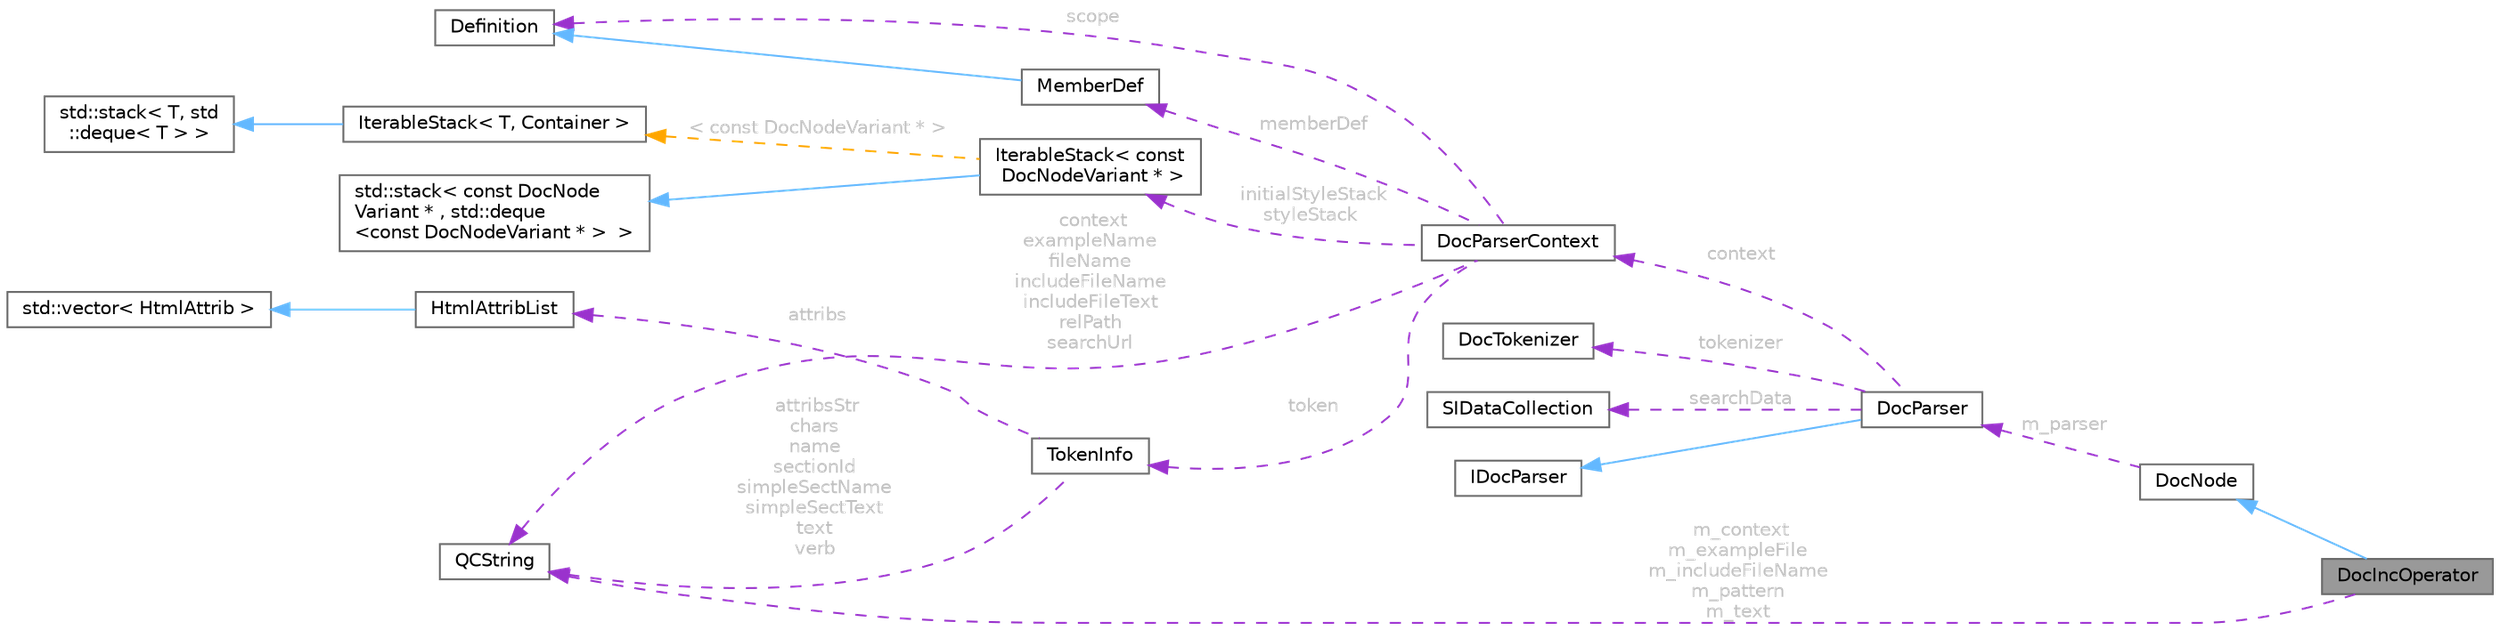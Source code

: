 digraph "DocIncOperator"
{
 // INTERACTIVE_SVG=YES
 // LATEX_PDF_SIZE
  bgcolor="transparent";
  edge [fontname=Helvetica,fontsize=10,labelfontname=Helvetica,labelfontsize=10];
  node [fontname=Helvetica,fontsize=10,shape=box,height=0.2,width=0.4];
  rankdir="LR";
  Node1 [label="DocIncOperator",height=0.2,width=0.4,color="gray40", fillcolor="grey60", style="filled", fontcolor="black",tooltip="Node representing a include/dontinclude operator block."];
  Node2 -> Node1 [dir="back",color="steelblue1",style="solid"];
  Node2 [label="DocNode",height=0.2,width=0.4,color="gray40", fillcolor="white", style="filled",URL="$d9/d0e/class_doc_node.html",tooltip="Abstract node interface with type information."];
  Node3 -> Node2 [dir="back",color="darkorchid3",style="dashed",label=" m_parser",fontcolor="grey" ];
  Node3 [label="DocParser",height=0.2,width=0.4,color="gray40", fillcolor="white", style="filled",URL="$da/d02/class_doc_parser.html",tooltip=" "];
  Node4 -> Node3 [dir="back",color="steelblue1",style="solid"];
  Node4 [label="IDocParser",height=0.2,width=0.4,color="gray40", fillcolor="white", style="filled",URL="$de/dad/class_i_doc_parser.html",tooltip="opaque parser interface"];
  Node5 -> Node3 [dir="back",color="darkorchid3",style="dashed",label=" context",fontcolor="grey" ];
  Node5 [label="DocParserContext",height=0.2,width=0.4,color="gray40", fillcolor="white", style="filled",URL="$d8/d7d/struct_doc_parser_context.html",tooltip="Parser's context to store all global variables."];
  Node6 -> Node5 [dir="back",color="darkorchid3",style="dashed",label=" scope",fontcolor="grey" ];
  Node6 [label="Definition",height=0.2,width=0.4,color="gray40", fillcolor="white", style="filled",URL="$d5/dcc/class_definition.html",tooltip="The common base class of all entity definitions found in the sources."];
  Node7 -> Node5 [dir="back",color="darkorchid3",style="dashed",label=" context\nexampleName\nfileName\nincludeFileName\nincludeFileText\nrelPath\nsearchUrl",fontcolor="grey" ];
  Node7 [label="QCString",height=0.2,width=0.4,color="gray40", fillcolor="white", style="filled",URL="$d9/d45/class_q_c_string.html",tooltip="This is an alternative implementation of QCString."];
  Node8 -> Node5 [dir="back",color="darkorchid3",style="dashed",label=" initialStyleStack\nstyleStack",fontcolor="grey" ];
  Node8 [label="IterableStack\< const\l DocNodeVariant * \>",height=0.2,width=0.4,color="gray40", fillcolor="white", style="filled",URL="$d9/d82/class_iterable_stack.html",tooltip=" "];
  Node9 -> Node8 [dir="back",color="steelblue1",style="solid"];
  Node9 [label="std::stack\< const DocNode\lVariant * , std::deque\l\<const DocNodeVariant * \>  \>",height=0.2,width=0.4,color="gray40", fillcolor="white", style="filled",tooltip=" "];
  Node10 -> Node8 [dir="back",color="orange",style="dashed",label=" \< const DocNodeVariant * \>",fontcolor="grey" ];
  Node10 [label="IterableStack\< T, Container \>",height=0.2,width=0.4,color="gray40", fillcolor="white", style="filled",URL="$d9/d82/class_iterable_stack.html",tooltip=" "];
  Node11 -> Node10 [dir="back",color="steelblue1",style="solid"];
  Node11 [label="std::stack\< T, std\l::deque\< T \> \>",height=0.2,width=0.4,color="gray40", fillcolor="white", style="filled",tooltip=" "];
  Node12 -> Node5 [dir="back",color="darkorchid3",style="dashed",label=" memberDef",fontcolor="grey" ];
  Node12 [label="MemberDef",height=0.2,width=0.4,color="gray40", fillcolor="white", style="filled",URL="$da/d09/class_member_def.html",tooltip="A model of a class/file/namespace member symbol."];
  Node6 -> Node12 [dir="back",color="steelblue1",style="solid"];
  Node13 -> Node5 [dir="back",color="darkorchid3",style="dashed",label=" token",fontcolor="grey" ];
  Node13 [label="TokenInfo",height=0.2,width=0.4,color="gray40", fillcolor="white", style="filled",URL="$d6/df4/struct_token_info.html",tooltip="Data associated with a token used by the comment block parser."];
  Node7 -> Node13 [dir="back",color="darkorchid3",style="dashed",label=" attribsStr\nchars\nname\nsectionId\nsimpleSectName\nsimpleSectText\ntext\nverb",fontcolor="grey" ];
  Node14 -> Node13 [dir="back",color="darkorchid3",style="dashed",label=" attribs",fontcolor="grey" ];
  Node14 [label="HtmlAttribList",height=0.2,width=0.4,color="gray40", fillcolor="white", style="filled",URL="$db/d4d/class_html_attrib_list.html",tooltip="Class representing a list of HTML attributes."];
  Node15 -> Node14 [dir="back",color="steelblue1",style="solid"];
  Node15 [label="std::vector\< HtmlAttrib \>",height=0.2,width=0.4,color="gray40", fillcolor="white", style="filled",tooltip=" "];
  Node16 -> Node3 [dir="back",color="darkorchid3",style="dashed",label=" tokenizer",fontcolor="grey" ];
  Node16 [label="DocTokenizer",height=0.2,width=0.4,color="gray40", fillcolor="white", style="filled",URL="$d1/d7f/class_doc_tokenizer.html",tooltip=" "];
  Node17 -> Node3 [dir="back",color="darkorchid3",style="dashed",label=" searchData",fontcolor="grey" ];
  Node17 [label="SIDataCollection",height=0.2,width=0.4,color="gray40", fillcolor="white", style="filled",URL="$d2/dc1/class_s_i_data_collection.html",tooltip=" "];
  Node7 -> Node1 [dir="back",color="darkorchid3",style="dashed",label=" m_context\nm_exampleFile\nm_includeFileName\nm_pattern\nm_text",fontcolor="grey" ];
}
